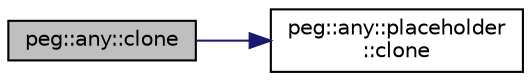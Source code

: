 digraph "peg::any::clone"
{
 // LATEX_PDF_SIZE
  edge [fontname="Helvetica",fontsize="10",labelfontname="Helvetica",labelfontsize="10"];
  node [fontname="Helvetica",fontsize="10",shape=record];
  rankdir="LR";
  Node1 [label="peg::any::clone",height=0.2,width=0.4,color="black", fillcolor="grey75", style="filled", fontcolor="black",tooltip=" "];
  Node1 -> Node2 [color="midnightblue",fontsize="10",style="solid"];
  Node2 [label="peg::any::placeholder\l::clone",height=0.2,width=0.4,color="black", fillcolor="white", style="filled",URL="$structpeg_1_1any_1_1placeholder.html#ace9d32e9458ddf316a2a19132dd6ecd9",tooltip=" "];
}
